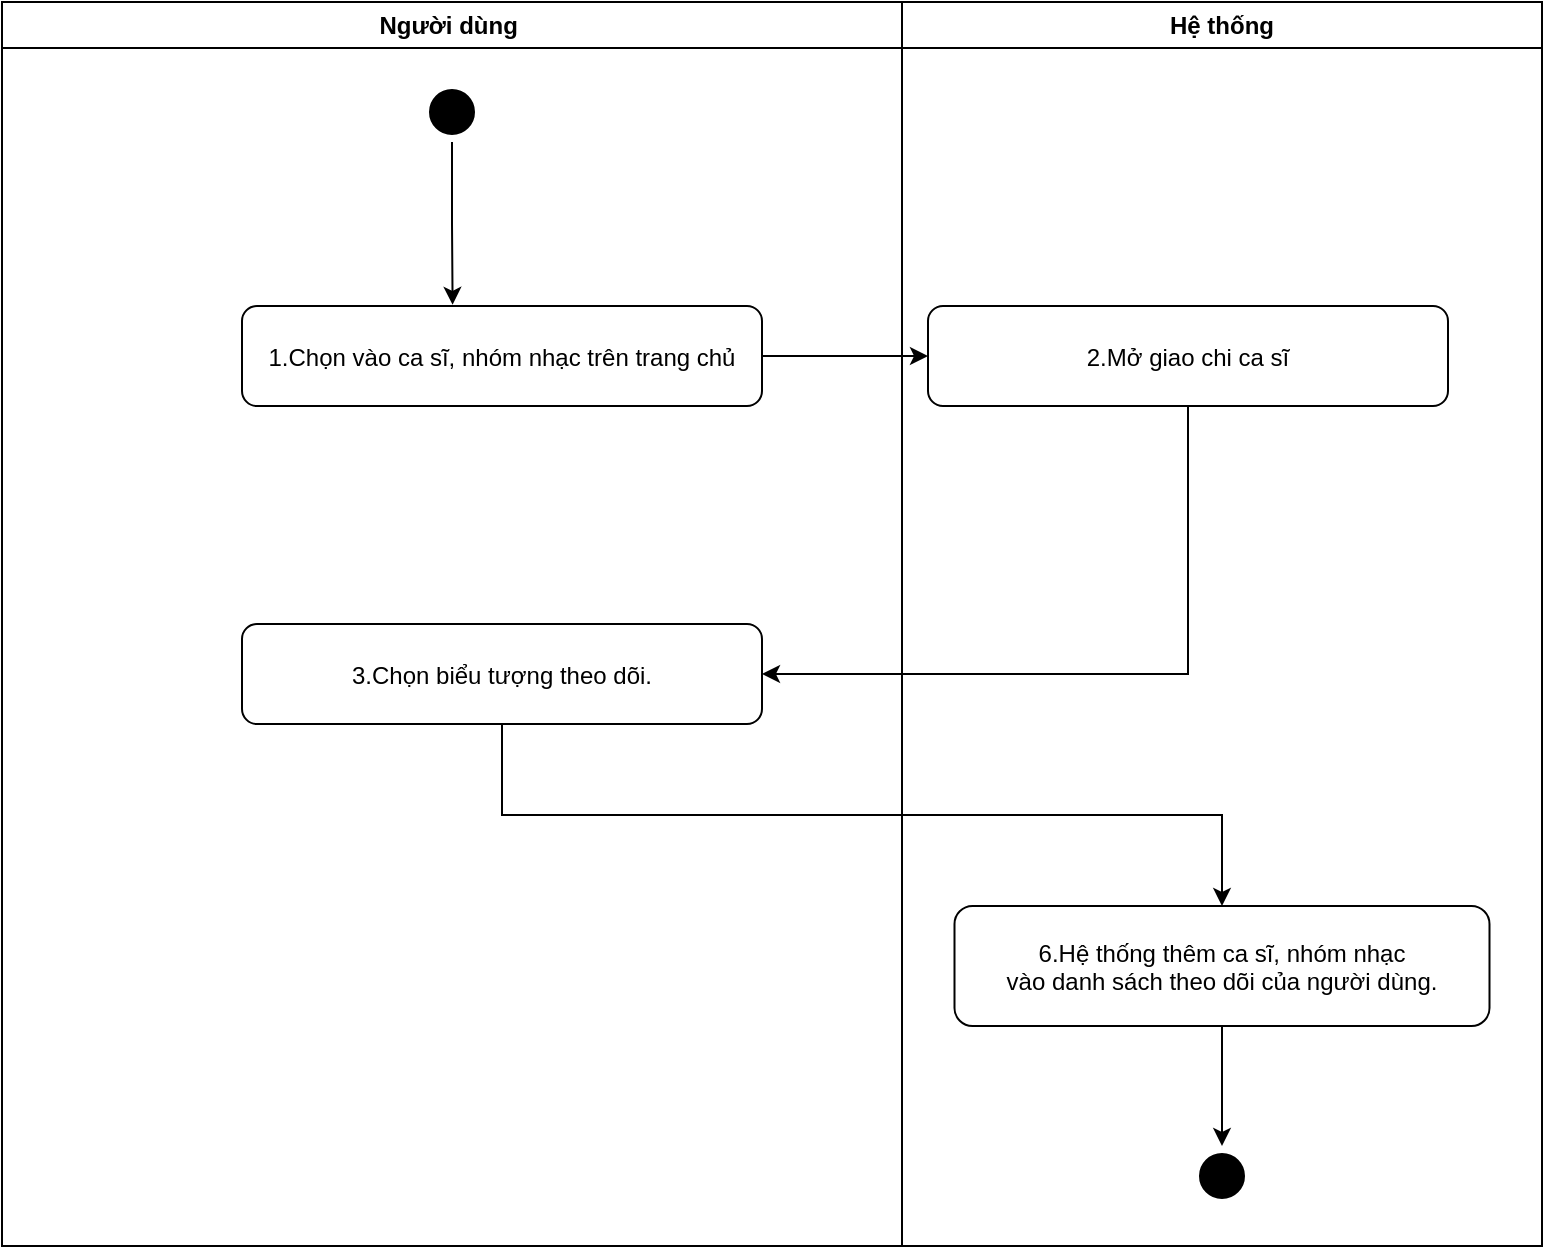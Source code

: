 <mxfile version="28.1.2">
  <diagram name="Page-1" id="e7e014a7-5840-1c2e-5031-d8a46d1fe8dd">
    <mxGraphModel dx="2658" dy="894" grid="1" gridSize="10" guides="1" tooltips="1" connect="1" arrows="1" fold="1" page="1" pageScale="1" pageWidth="1169" pageHeight="826" background="none" math="0" shadow="0">
      <root>
        <mxCell id="0" />
        <mxCell id="1" parent="0" />
        <mxCell id="2" value="Người dùng " style="swimlane;whiteSpace=wrap" parent="1" vertex="1">
          <mxGeometry x="-10" y="128" width="450" height="622" as="geometry" />
        </mxCell>
        <mxCell id="5" value="" style="ellipse;shape=startState;fillColor=#000000;strokeColor=#000000;" parent="2" vertex="1">
          <mxGeometry x="210" y="40" width="30" height="30" as="geometry" />
        </mxCell>
        <mxCell id="7" value="3.Chọn biểu tượng theo dõi." style="rounded=1;" parent="2" vertex="1">
          <mxGeometry x="120" y="311" width="260" height="50" as="geometry" />
        </mxCell>
        <mxCell id="ofE1IKZhP1BckV__TYuj-32" value="1.Chọn vào ca sĩ, nhóm nhạc trên trang chủ" style="rounded=1;" parent="2" vertex="1">
          <mxGeometry x="120" y="152" width="260" height="50" as="geometry" />
        </mxCell>
        <mxCell id="ofE1IKZhP1BckV__TYuj-33" style="edgeStyle=orthogonalEdgeStyle;rounded=0;orthogonalLoop=1;jettySize=auto;html=1;exitX=0.5;exitY=1;exitDx=0;exitDy=0;entryX=0.405;entryY=-0.012;entryDx=0;entryDy=0;entryPerimeter=0;" parent="2" source="5" target="ofE1IKZhP1BckV__TYuj-32" edge="1">
          <mxGeometry relative="1" as="geometry" />
        </mxCell>
        <mxCell id="3" value="Hệ thống" style="swimlane;whiteSpace=wrap" parent="1" vertex="1">
          <mxGeometry x="440" y="128" width="320" height="622" as="geometry" />
        </mxCell>
        <mxCell id="uvt4-mb7bjSLwskbyc6D-61" value="6.Hệ thống thêm ca sĩ, nhóm nhạc&#xa;vào danh sách theo dõi của người dùng." style="rounded=1;" parent="3" vertex="1">
          <mxGeometry x="26.25" y="452" width="267.5" height="60" as="geometry" />
        </mxCell>
        <mxCell id="ofE1IKZhP1BckV__TYuj-31" value="2.Mở giao chi ca sĩ" style="rounded=1;" parent="3" vertex="1">
          <mxGeometry x="13" y="152" width="260" height="50" as="geometry" />
        </mxCell>
        <mxCell id="s9egA-n-uwzUiJ3B5Gmp-57" value="" style="edgeStyle=orthogonalEdgeStyle;rounded=0;orthogonalLoop=1;jettySize=auto;html=1;exitX=0.5;exitY=1;exitDx=0;exitDy=0;" edge="1" parent="3" source="uvt4-mb7bjSLwskbyc6D-61" target="uvt4-mb7bjSLwskbyc6D-66">
          <mxGeometry relative="1" as="geometry">
            <mxPoint x="600" y="790" as="sourcePoint" />
            <mxPoint x="601" y="960" as="targetPoint" />
          </mxGeometry>
        </mxCell>
        <mxCell id="uvt4-mb7bjSLwskbyc6D-66" value="" style="ellipse;shape=startState;fillColor=#000000;strokeColor=#000000;" parent="3" vertex="1">
          <mxGeometry x="145" y="572" width="30" height="30" as="geometry" />
        </mxCell>
        <mxCell id="ofE1IKZhP1BckV__TYuj-34" style="edgeStyle=orthogonalEdgeStyle;rounded=0;orthogonalLoop=1;jettySize=auto;html=1;exitX=1;exitY=0.5;exitDx=0;exitDy=0;entryX=0;entryY=0.5;entryDx=0;entryDy=0;" parent="1" source="ofE1IKZhP1BckV__TYuj-32" target="ofE1IKZhP1BckV__TYuj-31" edge="1">
          <mxGeometry relative="1" as="geometry" />
        </mxCell>
        <mxCell id="ofE1IKZhP1BckV__TYuj-35" style="edgeStyle=orthogonalEdgeStyle;rounded=0;orthogonalLoop=1;jettySize=auto;html=1;exitX=0.5;exitY=1;exitDx=0;exitDy=0;entryX=1;entryY=0.5;entryDx=0;entryDy=0;" parent="1" source="ofE1IKZhP1BckV__TYuj-31" target="7" edge="1">
          <mxGeometry relative="1" as="geometry" />
        </mxCell>
        <mxCell id="s9egA-n-uwzUiJ3B5Gmp-68" style="edgeStyle=orthogonalEdgeStyle;rounded=0;orthogonalLoop=1;jettySize=auto;html=1;exitX=0.5;exitY=1;exitDx=0;exitDy=0;entryX=0.5;entryY=0;entryDx=0;entryDy=0;" edge="1" parent="1" source="7" target="uvt4-mb7bjSLwskbyc6D-61">
          <mxGeometry relative="1" as="geometry">
            <mxPoint x="474.75" y="564" as="targetPoint" />
          </mxGeometry>
        </mxCell>
      </root>
    </mxGraphModel>
  </diagram>
</mxfile>
